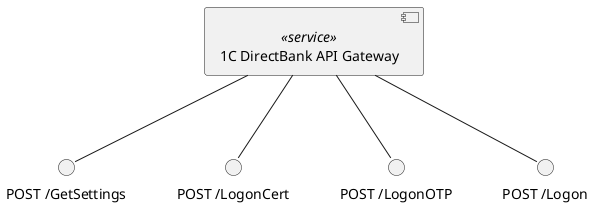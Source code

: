 @startuml 1c-directbank-components

!startsub COMPONENT
component "1C DirectBank API Gateway" as 1CDirect <<service>>
!endsub

!startsub PUBLIC_API
interface "POST /GetSettings" as getSettings
1CDirect --() getSettings

interface "POST /LogonCert" as logonCert
1CDirect --() logonCert

interface "POST /LogonOTP" as logonOTP
1CDirect --() logonOTP

interface "POST /Logon" as logon
1CDirect --() logon
!endsub

@enduml